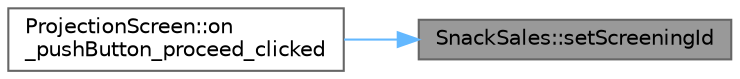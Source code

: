 digraph "SnackSales::setScreeningId"
{
 // LATEX_PDF_SIZE
  bgcolor="transparent";
  edge [fontname=Helvetica,fontsize=10,labelfontname=Helvetica,labelfontsize=10];
  node [fontname=Helvetica,fontsize=10,shape=box,height=0.2,width=0.4];
  rankdir="RL";
  Node1 [id="Node000001",label="SnackSales::setScreeningId",height=0.2,width=0.4,color="gray40", fillcolor="grey60", style="filled", fontcolor="black",tooltip="This function sets the screening id."];
  Node1 -> Node2 [id="edge1_Node000001_Node000002",dir="back",color="steelblue1",style="solid",tooltip=" "];
  Node2 [id="Node000002",label="ProjectionScreen::on\l_pushButton_proceed_clicked",height=0.2,width=0.4,color="grey40", fillcolor="white", style="filled",URL="$class_projection_screen.html#ab994df164538cda07680af78621d5bd9",tooltip="This function proceeds to snack sale page."];
}
